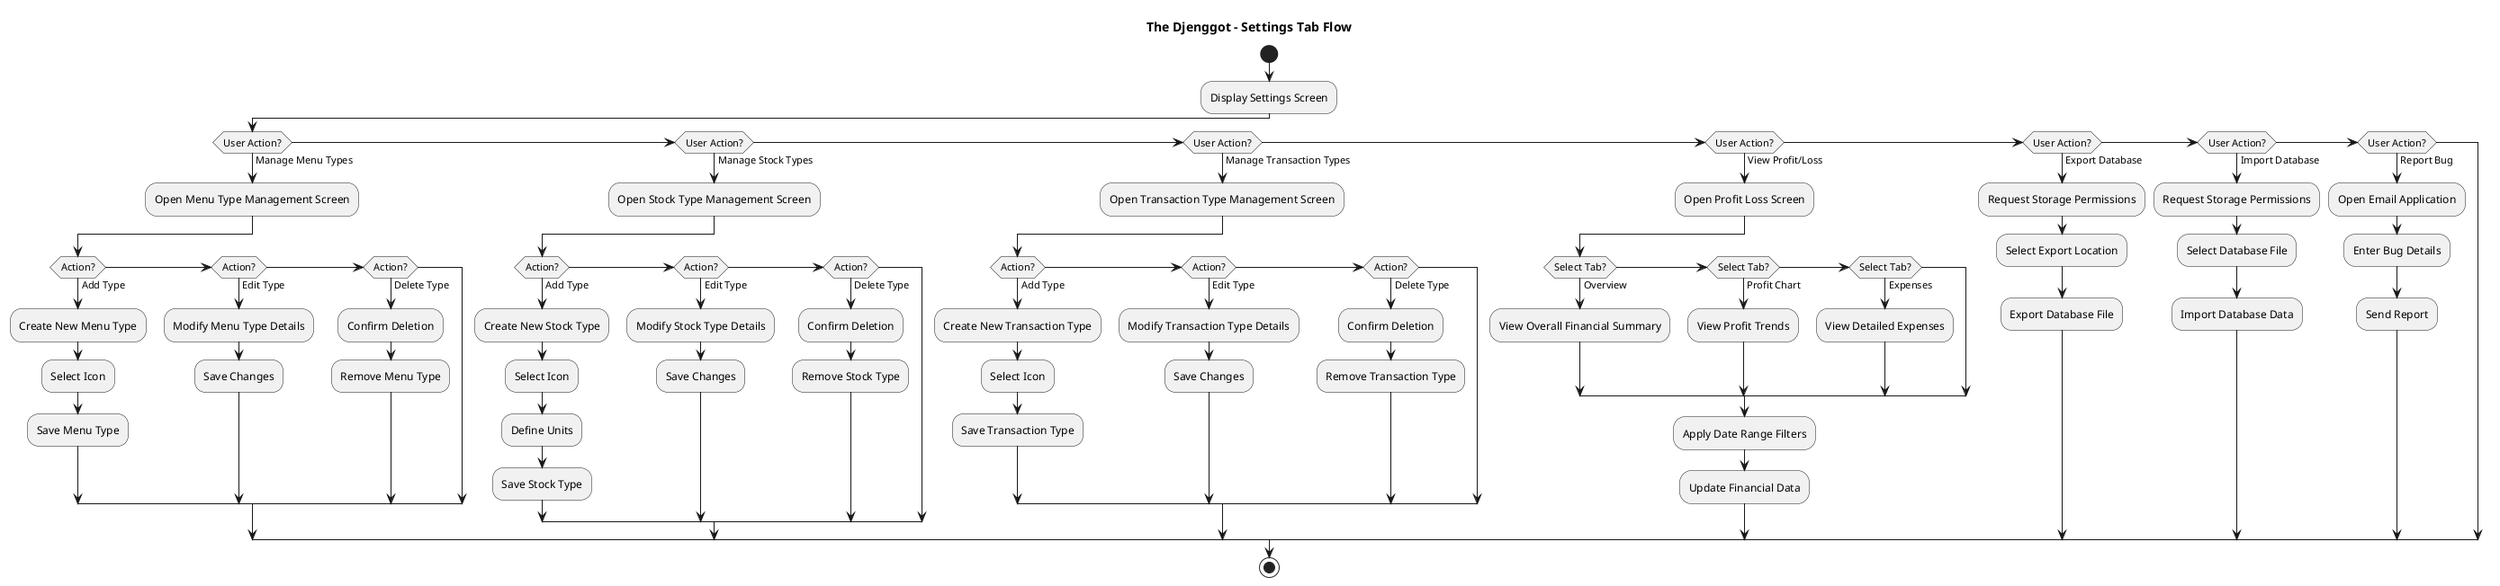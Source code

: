 @startuml settings_tab_flow
title The Djenggot - Settings Tab Flow

start

:Display Settings Screen;

if (User Action?) then (Manage Menu Types)
  :Open Menu Type Management Screen;
  if (Action?) then (Add Type)
    :Create New Menu Type;
    :Select Icon;
    :Save Menu Type;
  elseif (Action?) then (Edit Type)
    :Modify Menu Type Details;
    :Save Changes;
  elseif (Action?) then (Delete Type)
    :Confirm Deletion;
    :Remove Menu Type;
  endif
  
elseif (User Action?) then (Manage Stock Types)
  :Open Stock Type Management Screen;
  if (Action?) then (Add Type)
    :Create New Stock Type;
    :Select Icon;
    :Define Units;
    :Save Stock Type;
  elseif (Action?) then (Edit Type)
    :Modify Stock Type Details;
    :Save Changes;
  elseif (Action?) then (Delete Type)
    :Confirm Deletion;
    :Remove Stock Type;
  endif
  
elseif (User Action?) then (Manage Transaction Types)
  :Open Transaction Type Management Screen;
  if (Action?) then (Add Type)
    :Create New Transaction Type;
    :Select Icon;
    :Save Transaction Type;
  elseif (Action?) then (Edit Type)
    :Modify Transaction Type Details;
    :Save Changes;
  elseif (Action?) then (Delete Type)
    :Confirm Deletion;
    :Remove Transaction Type;
  endif
  
elseif (User Action?) then (View Profit/Loss)
  :Open Profit Loss Screen;
  if (Select Tab?) then (Overview)
    :View Overall Financial Summary;
  elseif (Select Tab?) then (Profit Chart)
    :View Profit Trends;
  elseif (Select Tab?) then (Expenses)
    :View Detailed Expenses;
  endif
  :Apply Date Range Filters;
  :Update Financial Data;
  
elseif (User Action?) then (Export Database)
  :Request Storage Permissions;
  :Select Export Location;
  :Export Database File;
  
elseif (User Action?) then (Import Database)
  :Request Storage Permissions;
  :Select Database File;
  :Import Database Data;
  
elseif (User Action?) then (Report Bug)
  :Open Email Application;
  :Enter Bug Details;
  :Send Report;
endif

stop
@enduml
